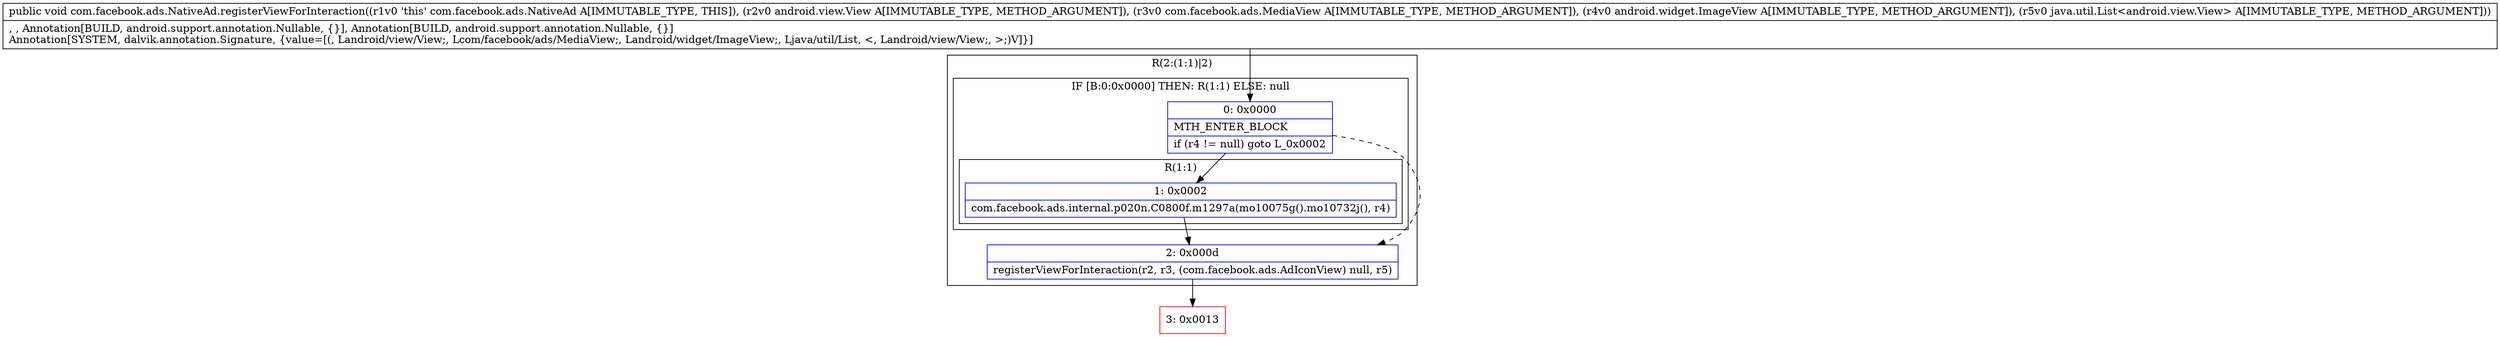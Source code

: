 digraph "CFG forcom.facebook.ads.NativeAd.registerViewForInteraction(Landroid\/view\/View;Lcom\/facebook\/ads\/MediaView;Landroid\/widget\/ImageView;Ljava\/util\/List;)V" {
subgraph cluster_Region_476548460 {
label = "R(2:(1:1)|2)";
node [shape=record,color=blue];
subgraph cluster_IfRegion_568219393 {
label = "IF [B:0:0x0000] THEN: R(1:1) ELSE: null";
node [shape=record,color=blue];
Node_0 [shape=record,label="{0\:\ 0x0000|MTH_ENTER_BLOCK\l|if (r4 != null) goto L_0x0002\l}"];
subgraph cluster_Region_1794124681 {
label = "R(1:1)";
node [shape=record,color=blue];
Node_1 [shape=record,label="{1\:\ 0x0002|com.facebook.ads.internal.p020n.C0800f.m1297a(mo10075g().mo10732j(), r4)\l}"];
}
}
Node_2 [shape=record,label="{2\:\ 0x000d|registerViewForInteraction(r2, r3, (com.facebook.ads.AdIconView) null, r5)\l}"];
}
Node_3 [shape=record,color=red,label="{3\:\ 0x0013}"];
MethodNode[shape=record,label="{public void com.facebook.ads.NativeAd.registerViewForInteraction((r1v0 'this' com.facebook.ads.NativeAd A[IMMUTABLE_TYPE, THIS]), (r2v0 android.view.View A[IMMUTABLE_TYPE, METHOD_ARGUMENT]), (r3v0 com.facebook.ads.MediaView A[IMMUTABLE_TYPE, METHOD_ARGUMENT]), (r4v0 android.widget.ImageView A[IMMUTABLE_TYPE, METHOD_ARGUMENT]), (r5v0 java.util.List\<android.view.View\> A[IMMUTABLE_TYPE, METHOD_ARGUMENT]))  | , , Annotation[BUILD, android.support.annotation.Nullable, \{\}], Annotation[BUILD, android.support.annotation.Nullable, \{\}]\lAnnotation[SYSTEM, dalvik.annotation.Signature, \{value=[(, Landroid\/view\/View;, Lcom\/facebook\/ads\/MediaView;, Landroid\/widget\/ImageView;, Ljava\/util\/List, \<, Landroid\/view\/View;, \>;)V]\}]\l}"];
MethodNode -> Node_0;
Node_0 -> Node_1;
Node_0 -> Node_2[style=dashed];
Node_1 -> Node_2;
Node_2 -> Node_3;
}

